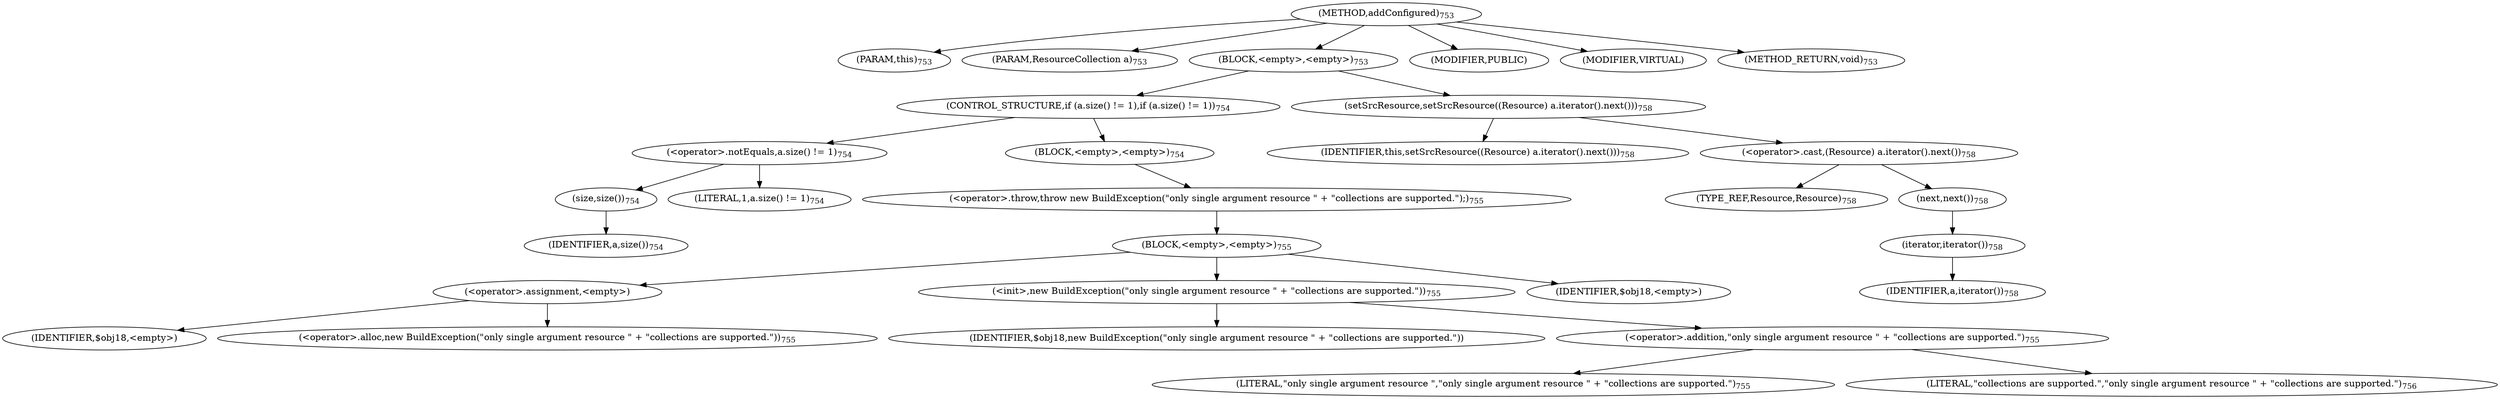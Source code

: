 digraph "addConfigured" {  
"1379" [label = <(METHOD,addConfigured)<SUB>753</SUB>> ]
"90" [label = <(PARAM,this)<SUB>753</SUB>> ]
"1380" [label = <(PARAM,ResourceCollection a)<SUB>753</SUB>> ]
"1381" [label = <(BLOCK,&lt;empty&gt;,&lt;empty&gt;)<SUB>753</SUB>> ]
"1382" [label = <(CONTROL_STRUCTURE,if (a.size() != 1),if (a.size() != 1))<SUB>754</SUB>> ]
"1383" [label = <(&lt;operator&gt;.notEquals,a.size() != 1)<SUB>754</SUB>> ]
"1384" [label = <(size,size())<SUB>754</SUB>> ]
"1385" [label = <(IDENTIFIER,a,size())<SUB>754</SUB>> ]
"1386" [label = <(LITERAL,1,a.size() != 1)<SUB>754</SUB>> ]
"1387" [label = <(BLOCK,&lt;empty&gt;,&lt;empty&gt;)<SUB>754</SUB>> ]
"1388" [label = <(&lt;operator&gt;.throw,throw new BuildException(&quot;only single argument resource &quot; + &quot;collections are supported.&quot;);)<SUB>755</SUB>> ]
"1389" [label = <(BLOCK,&lt;empty&gt;,&lt;empty&gt;)<SUB>755</SUB>> ]
"1390" [label = <(&lt;operator&gt;.assignment,&lt;empty&gt;)> ]
"1391" [label = <(IDENTIFIER,$obj18,&lt;empty&gt;)> ]
"1392" [label = <(&lt;operator&gt;.alloc,new BuildException(&quot;only single argument resource &quot; + &quot;collections are supported.&quot;))<SUB>755</SUB>> ]
"1393" [label = <(&lt;init&gt;,new BuildException(&quot;only single argument resource &quot; + &quot;collections are supported.&quot;))<SUB>755</SUB>> ]
"1394" [label = <(IDENTIFIER,$obj18,new BuildException(&quot;only single argument resource &quot; + &quot;collections are supported.&quot;))> ]
"1395" [label = <(&lt;operator&gt;.addition,&quot;only single argument resource &quot; + &quot;collections are supported.&quot;)<SUB>755</SUB>> ]
"1396" [label = <(LITERAL,&quot;only single argument resource &quot;,&quot;only single argument resource &quot; + &quot;collections are supported.&quot;)<SUB>755</SUB>> ]
"1397" [label = <(LITERAL,&quot;collections are supported.&quot;,&quot;only single argument resource &quot; + &quot;collections are supported.&quot;)<SUB>756</SUB>> ]
"1398" [label = <(IDENTIFIER,$obj18,&lt;empty&gt;)> ]
"1399" [label = <(setSrcResource,setSrcResource((Resource) a.iterator().next()))<SUB>758</SUB>> ]
"89" [label = <(IDENTIFIER,this,setSrcResource((Resource) a.iterator().next()))<SUB>758</SUB>> ]
"1400" [label = <(&lt;operator&gt;.cast,(Resource) a.iterator().next())<SUB>758</SUB>> ]
"1401" [label = <(TYPE_REF,Resource,Resource)<SUB>758</SUB>> ]
"1402" [label = <(next,next())<SUB>758</SUB>> ]
"1403" [label = <(iterator,iterator())<SUB>758</SUB>> ]
"1404" [label = <(IDENTIFIER,a,iterator())<SUB>758</SUB>> ]
"1405" [label = <(MODIFIER,PUBLIC)> ]
"1406" [label = <(MODIFIER,VIRTUAL)> ]
"1407" [label = <(METHOD_RETURN,void)<SUB>753</SUB>> ]
  "1379" -> "90" 
  "1379" -> "1380" 
  "1379" -> "1381" 
  "1379" -> "1405" 
  "1379" -> "1406" 
  "1379" -> "1407" 
  "1381" -> "1382" 
  "1381" -> "1399" 
  "1382" -> "1383" 
  "1382" -> "1387" 
  "1383" -> "1384" 
  "1383" -> "1386" 
  "1384" -> "1385" 
  "1387" -> "1388" 
  "1388" -> "1389" 
  "1389" -> "1390" 
  "1389" -> "1393" 
  "1389" -> "1398" 
  "1390" -> "1391" 
  "1390" -> "1392" 
  "1393" -> "1394" 
  "1393" -> "1395" 
  "1395" -> "1396" 
  "1395" -> "1397" 
  "1399" -> "89" 
  "1399" -> "1400" 
  "1400" -> "1401" 
  "1400" -> "1402" 
  "1402" -> "1403" 
  "1403" -> "1404" 
}
